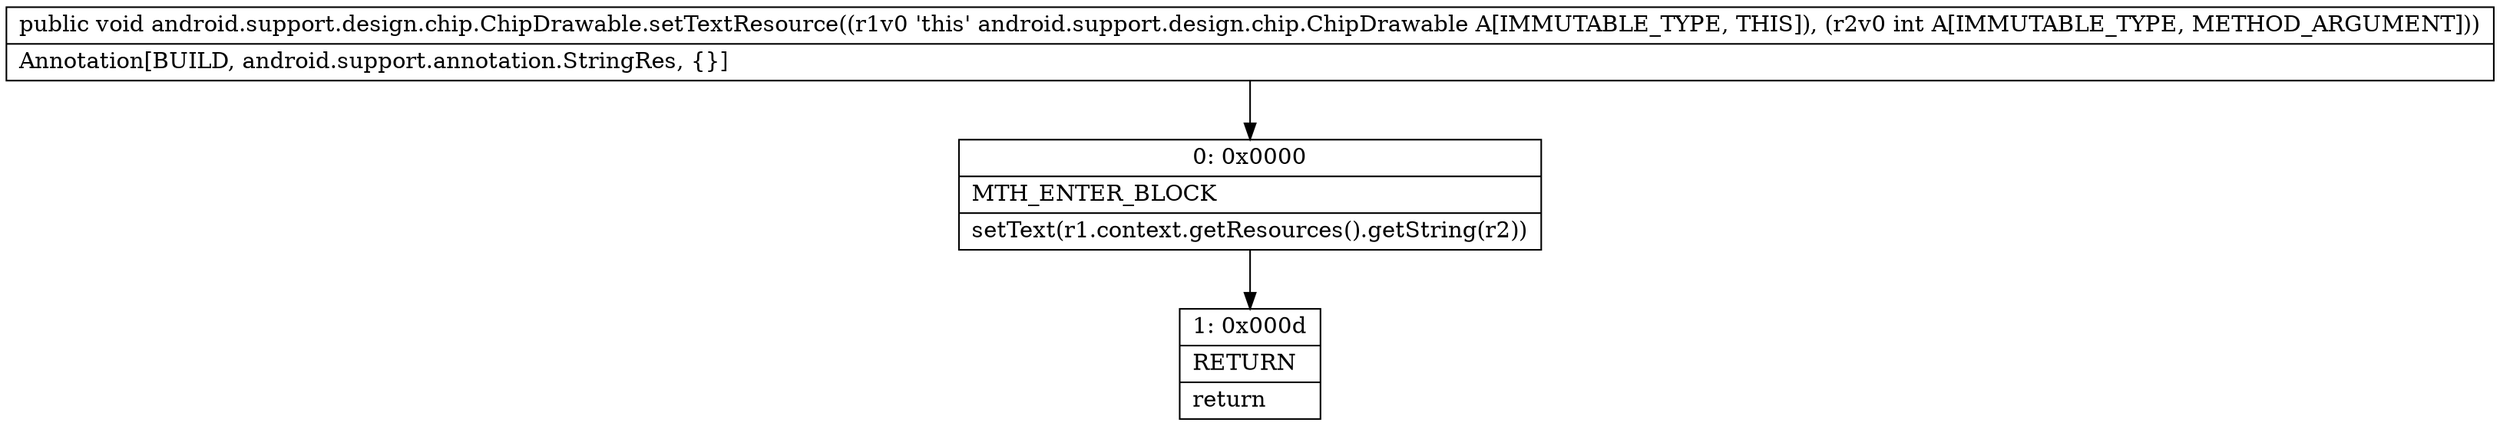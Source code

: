 digraph "CFG forandroid.support.design.chip.ChipDrawable.setTextResource(I)V" {
Node_0 [shape=record,label="{0\:\ 0x0000|MTH_ENTER_BLOCK\l|setText(r1.context.getResources().getString(r2))\l}"];
Node_1 [shape=record,label="{1\:\ 0x000d|RETURN\l|return\l}"];
MethodNode[shape=record,label="{public void android.support.design.chip.ChipDrawable.setTextResource((r1v0 'this' android.support.design.chip.ChipDrawable A[IMMUTABLE_TYPE, THIS]), (r2v0 int A[IMMUTABLE_TYPE, METHOD_ARGUMENT]))  | Annotation[BUILD, android.support.annotation.StringRes, \{\}]\l}"];
MethodNode -> Node_0;
Node_0 -> Node_1;
}

